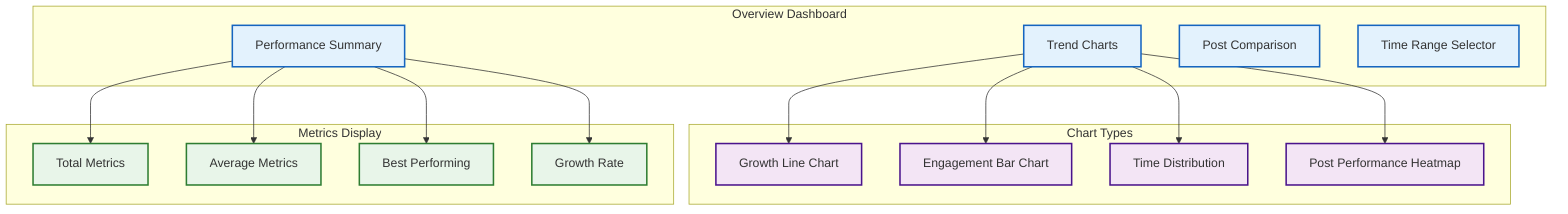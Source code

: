 graph TD
    subgraph Overview Dashboard
        A[Performance Summary]
        B[Trend Charts]
        C[Post Comparison]
        D[Time Range Selector]
    end

    subgraph Chart Types
        B1[Growth Line Chart]
        B2[Engagement Bar Chart]
        B3[Time Distribution]
        B4[Post Performance Heatmap]
    end

    subgraph Metrics Display
        E[Total Metrics]
        F[Average Metrics]
        G[Best Performing]
        H[Growth Rate]
    end

    A --> E & F & G & H
    B --> B1 & B2 & B3 & B4

    classDef overview fill:#e3f2fd,stroke:#1565c0,stroke-width:2px
    classDef charts fill:#f3e5f5,stroke:#4a148c,stroke-width:2px
    classDef metrics fill:#e8f5e9,stroke:#2e7d32,stroke-width:2px

    class A,B,C,D overview
    class B1,B2,B3,B4 charts
    class E,F,G,H metrics